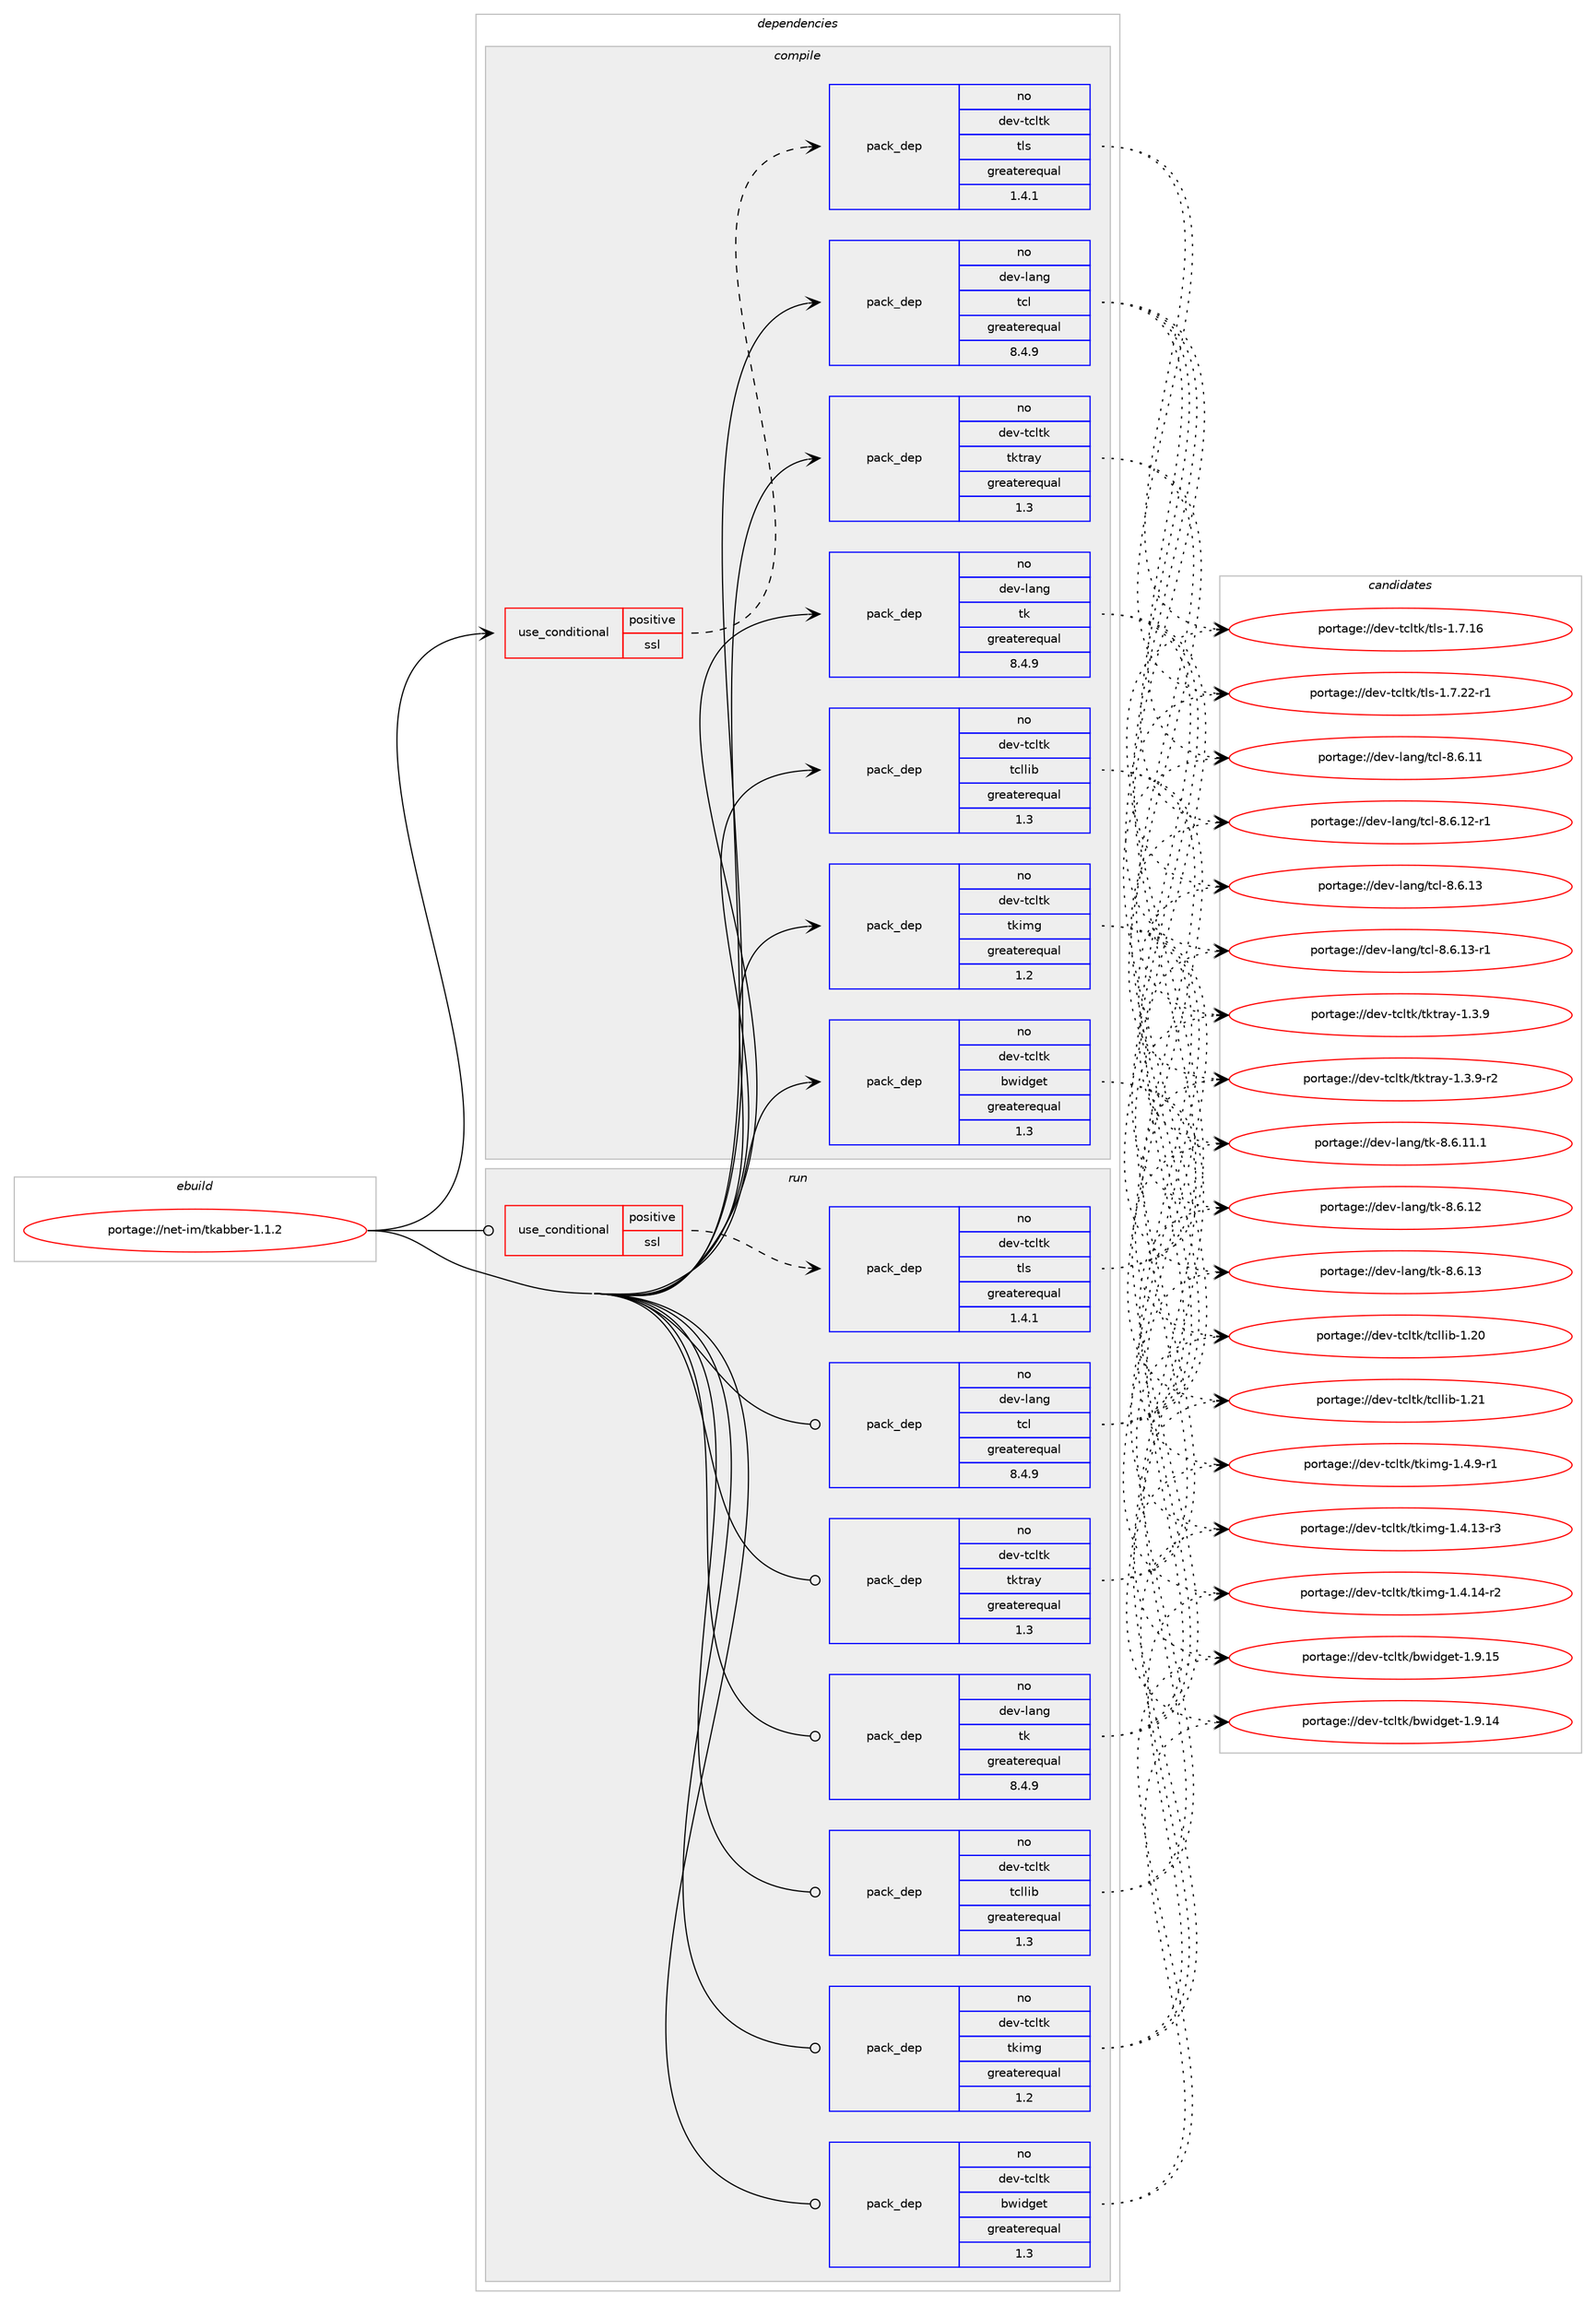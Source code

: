 digraph prolog {

# *************
# Graph options
# *************

newrank=true;
concentrate=true;
compound=true;
graph [rankdir=LR,fontname=Helvetica,fontsize=10,ranksep=1.5];#, ranksep=2.5, nodesep=0.2];
edge  [arrowhead=vee];
node  [fontname=Helvetica,fontsize=10];

# **********
# The ebuild
# **********

subgraph cluster_leftcol {
color=gray;
rank=same;
label=<<i>ebuild</i>>;
id [label="portage://net-im/tkabber-1.1.2", color=red, width=4, href="../net-im/tkabber-1.1.2.svg"];
}

# ****************
# The dependencies
# ****************

subgraph cluster_midcol {
color=gray;
label=<<i>dependencies</i>>;
subgraph cluster_compile {
fillcolor="#eeeeee";
style=filled;
label=<<i>compile</i>>;
subgraph cond24 {
dependency37 [label=<<TABLE BORDER="0" CELLBORDER="1" CELLSPACING="0" CELLPADDING="4"><TR><TD ROWSPAN="3" CELLPADDING="10">use_conditional</TD></TR><TR><TD>positive</TD></TR><TR><TD>ssl</TD></TR></TABLE>>, shape=none, color=red];
subgraph pack14 {
dependency38 [label=<<TABLE BORDER="0" CELLBORDER="1" CELLSPACING="0" CELLPADDING="4" WIDTH="220"><TR><TD ROWSPAN="6" CELLPADDING="30">pack_dep</TD></TR><TR><TD WIDTH="110">no</TD></TR><TR><TD>dev-tcltk</TD></TR><TR><TD>tls</TD></TR><TR><TD>greaterequal</TD></TR><TR><TD>1.4.1</TD></TR></TABLE>>, shape=none, color=blue];
}
dependency37:e -> dependency38:w [weight=20,style="dashed",arrowhead="vee"];
}
id:e -> dependency37:w [weight=20,style="solid",arrowhead="vee"];
subgraph pack15 {
dependency39 [label=<<TABLE BORDER="0" CELLBORDER="1" CELLSPACING="0" CELLPADDING="4" WIDTH="220"><TR><TD ROWSPAN="6" CELLPADDING="30">pack_dep</TD></TR><TR><TD WIDTH="110">no</TD></TR><TR><TD>dev-lang</TD></TR><TR><TD>tcl</TD></TR><TR><TD>greaterequal</TD></TR><TR><TD>8.4.9</TD></TR></TABLE>>, shape=none, color=blue];
}
id:e -> dependency39:w [weight=20,style="solid",arrowhead="vee"];
subgraph pack16 {
dependency40 [label=<<TABLE BORDER="0" CELLBORDER="1" CELLSPACING="0" CELLPADDING="4" WIDTH="220"><TR><TD ROWSPAN="6" CELLPADDING="30">pack_dep</TD></TR><TR><TD WIDTH="110">no</TD></TR><TR><TD>dev-lang</TD></TR><TR><TD>tk</TD></TR><TR><TD>greaterequal</TD></TR><TR><TD>8.4.9</TD></TR></TABLE>>, shape=none, color=blue];
}
id:e -> dependency40:w [weight=20,style="solid",arrowhead="vee"];
subgraph pack17 {
dependency41 [label=<<TABLE BORDER="0" CELLBORDER="1" CELLSPACING="0" CELLPADDING="4" WIDTH="220"><TR><TD ROWSPAN="6" CELLPADDING="30">pack_dep</TD></TR><TR><TD WIDTH="110">no</TD></TR><TR><TD>dev-tcltk</TD></TR><TR><TD>bwidget</TD></TR><TR><TD>greaterequal</TD></TR><TR><TD>1.3</TD></TR></TABLE>>, shape=none, color=blue];
}
id:e -> dependency41:w [weight=20,style="solid",arrowhead="vee"];
subgraph pack18 {
dependency42 [label=<<TABLE BORDER="0" CELLBORDER="1" CELLSPACING="0" CELLPADDING="4" WIDTH="220"><TR><TD ROWSPAN="6" CELLPADDING="30">pack_dep</TD></TR><TR><TD WIDTH="110">no</TD></TR><TR><TD>dev-tcltk</TD></TR><TR><TD>tcllib</TD></TR><TR><TD>greaterequal</TD></TR><TR><TD>1.3</TD></TR></TABLE>>, shape=none, color=blue];
}
id:e -> dependency42:w [weight=20,style="solid",arrowhead="vee"];
subgraph pack19 {
dependency43 [label=<<TABLE BORDER="0" CELLBORDER="1" CELLSPACING="0" CELLPADDING="4" WIDTH="220"><TR><TD ROWSPAN="6" CELLPADDING="30">pack_dep</TD></TR><TR><TD WIDTH="110">no</TD></TR><TR><TD>dev-tcltk</TD></TR><TR><TD>tkimg</TD></TR><TR><TD>greaterequal</TD></TR><TR><TD>1.2</TD></TR></TABLE>>, shape=none, color=blue];
}
id:e -> dependency43:w [weight=20,style="solid",arrowhead="vee"];
subgraph pack20 {
dependency44 [label=<<TABLE BORDER="0" CELLBORDER="1" CELLSPACING="0" CELLPADDING="4" WIDTH="220"><TR><TD ROWSPAN="6" CELLPADDING="30">pack_dep</TD></TR><TR><TD WIDTH="110">no</TD></TR><TR><TD>dev-tcltk</TD></TR><TR><TD>tktray</TD></TR><TR><TD>greaterequal</TD></TR><TR><TD>1.3</TD></TR></TABLE>>, shape=none, color=blue];
}
id:e -> dependency44:w [weight=20,style="solid",arrowhead="vee"];
}
subgraph cluster_compileandrun {
fillcolor="#eeeeee";
style=filled;
label=<<i>compile and run</i>>;
}
subgraph cluster_run {
fillcolor="#eeeeee";
style=filled;
label=<<i>run</i>>;
subgraph cond25 {
dependency45 [label=<<TABLE BORDER="0" CELLBORDER="1" CELLSPACING="0" CELLPADDING="4"><TR><TD ROWSPAN="3" CELLPADDING="10">use_conditional</TD></TR><TR><TD>positive</TD></TR><TR><TD>ssl</TD></TR></TABLE>>, shape=none, color=red];
subgraph pack21 {
dependency46 [label=<<TABLE BORDER="0" CELLBORDER="1" CELLSPACING="0" CELLPADDING="4" WIDTH="220"><TR><TD ROWSPAN="6" CELLPADDING="30">pack_dep</TD></TR><TR><TD WIDTH="110">no</TD></TR><TR><TD>dev-tcltk</TD></TR><TR><TD>tls</TD></TR><TR><TD>greaterequal</TD></TR><TR><TD>1.4.1</TD></TR></TABLE>>, shape=none, color=blue];
}
dependency45:e -> dependency46:w [weight=20,style="dashed",arrowhead="vee"];
}
id:e -> dependency45:w [weight=20,style="solid",arrowhead="odot"];
subgraph pack22 {
dependency47 [label=<<TABLE BORDER="0" CELLBORDER="1" CELLSPACING="0" CELLPADDING="4" WIDTH="220"><TR><TD ROWSPAN="6" CELLPADDING="30">pack_dep</TD></TR><TR><TD WIDTH="110">no</TD></TR><TR><TD>dev-lang</TD></TR><TR><TD>tcl</TD></TR><TR><TD>greaterequal</TD></TR><TR><TD>8.4.9</TD></TR></TABLE>>, shape=none, color=blue];
}
id:e -> dependency47:w [weight=20,style="solid",arrowhead="odot"];
subgraph pack23 {
dependency48 [label=<<TABLE BORDER="0" CELLBORDER="1" CELLSPACING="0" CELLPADDING="4" WIDTH="220"><TR><TD ROWSPAN="6" CELLPADDING="30">pack_dep</TD></TR><TR><TD WIDTH="110">no</TD></TR><TR><TD>dev-lang</TD></TR><TR><TD>tk</TD></TR><TR><TD>greaterequal</TD></TR><TR><TD>8.4.9</TD></TR></TABLE>>, shape=none, color=blue];
}
id:e -> dependency48:w [weight=20,style="solid",arrowhead="odot"];
subgraph pack24 {
dependency49 [label=<<TABLE BORDER="0" CELLBORDER="1" CELLSPACING="0" CELLPADDING="4" WIDTH="220"><TR><TD ROWSPAN="6" CELLPADDING="30">pack_dep</TD></TR><TR><TD WIDTH="110">no</TD></TR><TR><TD>dev-tcltk</TD></TR><TR><TD>bwidget</TD></TR><TR><TD>greaterequal</TD></TR><TR><TD>1.3</TD></TR></TABLE>>, shape=none, color=blue];
}
id:e -> dependency49:w [weight=20,style="solid",arrowhead="odot"];
subgraph pack25 {
dependency50 [label=<<TABLE BORDER="0" CELLBORDER="1" CELLSPACING="0" CELLPADDING="4" WIDTH="220"><TR><TD ROWSPAN="6" CELLPADDING="30">pack_dep</TD></TR><TR><TD WIDTH="110">no</TD></TR><TR><TD>dev-tcltk</TD></TR><TR><TD>tcllib</TD></TR><TR><TD>greaterequal</TD></TR><TR><TD>1.3</TD></TR></TABLE>>, shape=none, color=blue];
}
id:e -> dependency50:w [weight=20,style="solid",arrowhead="odot"];
subgraph pack26 {
dependency51 [label=<<TABLE BORDER="0" CELLBORDER="1" CELLSPACING="0" CELLPADDING="4" WIDTH="220"><TR><TD ROWSPAN="6" CELLPADDING="30">pack_dep</TD></TR><TR><TD WIDTH="110">no</TD></TR><TR><TD>dev-tcltk</TD></TR><TR><TD>tkimg</TD></TR><TR><TD>greaterequal</TD></TR><TR><TD>1.2</TD></TR></TABLE>>, shape=none, color=blue];
}
id:e -> dependency51:w [weight=20,style="solid",arrowhead="odot"];
subgraph pack27 {
dependency52 [label=<<TABLE BORDER="0" CELLBORDER="1" CELLSPACING="0" CELLPADDING="4" WIDTH="220"><TR><TD ROWSPAN="6" CELLPADDING="30">pack_dep</TD></TR><TR><TD WIDTH="110">no</TD></TR><TR><TD>dev-tcltk</TD></TR><TR><TD>tktray</TD></TR><TR><TD>greaterequal</TD></TR><TR><TD>1.3</TD></TR></TABLE>>, shape=none, color=blue];
}
id:e -> dependency52:w [weight=20,style="solid",arrowhead="odot"];
}
}

# **************
# The candidates
# **************

subgraph cluster_choices {
rank=same;
color=gray;
label=<<i>candidates</i>>;

subgraph choice14 {
color=black;
nodesep=1;
choice10010111845116991081161074711610811545494655464954 [label="portage://dev-tcltk/tls-1.7.16", color=red, width=4,href="../dev-tcltk/tls-1.7.16.svg"];
choice100101118451169910811610747116108115454946554650504511449 [label="portage://dev-tcltk/tls-1.7.22-r1", color=red, width=4,href="../dev-tcltk/tls-1.7.22-r1.svg"];
dependency38:e -> choice10010111845116991081161074711610811545494655464954:w [style=dotted,weight="100"];
dependency38:e -> choice100101118451169910811610747116108115454946554650504511449:w [style=dotted,weight="100"];
}
subgraph choice15 {
color=black;
nodesep=1;
choice1001011184510897110103471169910845564654464949 [label="portage://dev-lang/tcl-8.6.11", color=red, width=4,href="../dev-lang/tcl-8.6.11.svg"];
choice10010111845108971101034711699108455646544649504511449 [label="portage://dev-lang/tcl-8.6.12-r1", color=red, width=4,href="../dev-lang/tcl-8.6.12-r1.svg"];
choice1001011184510897110103471169910845564654464951 [label="portage://dev-lang/tcl-8.6.13", color=red, width=4,href="../dev-lang/tcl-8.6.13.svg"];
choice10010111845108971101034711699108455646544649514511449 [label="portage://dev-lang/tcl-8.6.13-r1", color=red, width=4,href="../dev-lang/tcl-8.6.13-r1.svg"];
dependency39:e -> choice1001011184510897110103471169910845564654464949:w [style=dotted,weight="100"];
dependency39:e -> choice10010111845108971101034711699108455646544649504511449:w [style=dotted,weight="100"];
dependency39:e -> choice1001011184510897110103471169910845564654464951:w [style=dotted,weight="100"];
dependency39:e -> choice10010111845108971101034711699108455646544649514511449:w [style=dotted,weight="100"];
}
subgraph choice16 {
color=black;
nodesep=1;
choice100101118451089711010347116107455646544649494649 [label="portage://dev-lang/tk-8.6.11.1", color=red, width=4,href="../dev-lang/tk-8.6.11.1.svg"];
choice10010111845108971101034711610745564654464950 [label="portage://dev-lang/tk-8.6.12", color=red, width=4,href="../dev-lang/tk-8.6.12.svg"];
choice10010111845108971101034711610745564654464951 [label="portage://dev-lang/tk-8.6.13", color=red, width=4,href="../dev-lang/tk-8.6.13.svg"];
dependency40:e -> choice100101118451089711010347116107455646544649494649:w [style=dotted,weight="100"];
dependency40:e -> choice10010111845108971101034711610745564654464950:w [style=dotted,weight="100"];
dependency40:e -> choice10010111845108971101034711610745564654464951:w [style=dotted,weight="100"];
}
subgraph choice17 {
color=black;
nodesep=1;
choice1001011184511699108116107479811910510010310111645494657464952 [label="portage://dev-tcltk/bwidget-1.9.14", color=red, width=4,href="../dev-tcltk/bwidget-1.9.14.svg"];
choice1001011184511699108116107479811910510010310111645494657464953 [label="portage://dev-tcltk/bwidget-1.9.15", color=red, width=4,href="../dev-tcltk/bwidget-1.9.15.svg"];
dependency41:e -> choice1001011184511699108116107479811910510010310111645494657464952:w [style=dotted,weight="100"];
dependency41:e -> choice1001011184511699108116107479811910510010310111645494657464953:w [style=dotted,weight="100"];
}
subgraph choice18 {
color=black;
nodesep=1;
choice10010111845116991081161074711699108108105984549465048 [label="portage://dev-tcltk/tcllib-1.20", color=red, width=4,href="../dev-tcltk/tcllib-1.20.svg"];
choice10010111845116991081161074711699108108105984549465049 [label="portage://dev-tcltk/tcllib-1.21", color=red, width=4,href="../dev-tcltk/tcllib-1.21.svg"];
dependency42:e -> choice10010111845116991081161074711699108108105984549465048:w [style=dotted,weight="100"];
dependency42:e -> choice10010111845116991081161074711699108108105984549465049:w [style=dotted,weight="100"];
}
subgraph choice19 {
color=black;
nodesep=1;
choice100101118451169910811610747116107105109103454946524649514511451 [label="portage://dev-tcltk/tkimg-1.4.13-r3", color=red, width=4,href="../dev-tcltk/tkimg-1.4.13-r3.svg"];
choice100101118451169910811610747116107105109103454946524649524511450 [label="portage://dev-tcltk/tkimg-1.4.14-r2", color=red, width=4,href="../dev-tcltk/tkimg-1.4.14-r2.svg"];
choice1001011184511699108116107471161071051091034549465246574511449 [label="portage://dev-tcltk/tkimg-1.4.9-r1", color=red, width=4,href="../dev-tcltk/tkimg-1.4.9-r1.svg"];
dependency43:e -> choice100101118451169910811610747116107105109103454946524649514511451:w [style=dotted,weight="100"];
dependency43:e -> choice100101118451169910811610747116107105109103454946524649524511450:w [style=dotted,weight="100"];
dependency43:e -> choice1001011184511699108116107471161071051091034549465246574511449:w [style=dotted,weight="100"];
}
subgraph choice20 {
color=black;
nodesep=1;
choice10010111845116991081161074711610711611497121454946514657 [label="portage://dev-tcltk/tktray-1.3.9", color=red, width=4,href="../dev-tcltk/tktray-1.3.9.svg"];
choice100101118451169910811610747116107116114971214549465146574511450 [label="portage://dev-tcltk/tktray-1.3.9-r2", color=red, width=4,href="../dev-tcltk/tktray-1.3.9-r2.svg"];
dependency44:e -> choice10010111845116991081161074711610711611497121454946514657:w [style=dotted,weight="100"];
dependency44:e -> choice100101118451169910811610747116107116114971214549465146574511450:w [style=dotted,weight="100"];
}
subgraph choice21 {
color=black;
nodesep=1;
choice10010111845116991081161074711610811545494655464954 [label="portage://dev-tcltk/tls-1.7.16", color=red, width=4,href="../dev-tcltk/tls-1.7.16.svg"];
choice100101118451169910811610747116108115454946554650504511449 [label="portage://dev-tcltk/tls-1.7.22-r1", color=red, width=4,href="../dev-tcltk/tls-1.7.22-r1.svg"];
dependency46:e -> choice10010111845116991081161074711610811545494655464954:w [style=dotted,weight="100"];
dependency46:e -> choice100101118451169910811610747116108115454946554650504511449:w [style=dotted,weight="100"];
}
subgraph choice22 {
color=black;
nodesep=1;
choice1001011184510897110103471169910845564654464949 [label="portage://dev-lang/tcl-8.6.11", color=red, width=4,href="../dev-lang/tcl-8.6.11.svg"];
choice10010111845108971101034711699108455646544649504511449 [label="portage://dev-lang/tcl-8.6.12-r1", color=red, width=4,href="../dev-lang/tcl-8.6.12-r1.svg"];
choice1001011184510897110103471169910845564654464951 [label="portage://dev-lang/tcl-8.6.13", color=red, width=4,href="../dev-lang/tcl-8.6.13.svg"];
choice10010111845108971101034711699108455646544649514511449 [label="portage://dev-lang/tcl-8.6.13-r1", color=red, width=4,href="../dev-lang/tcl-8.6.13-r1.svg"];
dependency47:e -> choice1001011184510897110103471169910845564654464949:w [style=dotted,weight="100"];
dependency47:e -> choice10010111845108971101034711699108455646544649504511449:w [style=dotted,weight="100"];
dependency47:e -> choice1001011184510897110103471169910845564654464951:w [style=dotted,weight="100"];
dependency47:e -> choice10010111845108971101034711699108455646544649514511449:w [style=dotted,weight="100"];
}
subgraph choice23 {
color=black;
nodesep=1;
choice100101118451089711010347116107455646544649494649 [label="portage://dev-lang/tk-8.6.11.1", color=red, width=4,href="../dev-lang/tk-8.6.11.1.svg"];
choice10010111845108971101034711610745564654464950 [label="portage://dev-lang/tk-8.6.12", color=red, width=4,href="../dev-lang/tk-8.6.12.svg"];
choice10010111845108971101034711610745564654464951 [label="portage://dev-lang/tk-8.6.13", color=red, width=4,href="../dev-lang/tk-8.6.13.svg"];
dependency48:e -> choice100101118451089711010347116107455646544649494649:w [style=dotted,weight="100"];
dependency48:e -> choice10010111845108971101034711610745564654464950:w [style=dotted,weight="100"];
dependency48:e -> choice10010111845108971101034711610745564654464951:w [style=dotted,weight="100"];
}
subgraph choice24 {
color=black;
nodesep=1;
choice1001011184511699108116107479811910510010310111645494657464952 [label="portage://dev-tcltk/bwidget-1.9.14", color=red, width=4,href="../dev-tcltk/bwidget-1.9.14.svg"];
choice1001011184511699108116107479811910510010310111645494657464953 [label="portage://dev-tcltk/bwidget-1.9.15", color=red, width=4,href="../dev-tcltk/bwidget-1.9.15.svg"];
dependency49:e -> choice1001011184511699108116107479811910510010310111645494657464952:w [style=dotted,weight="100"];
dependency49:e -> choice1001011184511699108116107479811910510010310111645494657464953:w [style=dotted,weight="100"];
}
subgraph choice25 {
color=black;
nodesep=1;
choice10010111845116991081161074711699108108105984549465048 [label="portage://dev-tcltk/tcllib-1.20", color=red, width=4,href="../dev-tcltk/tcllib-1.20.svg"];
choice10010111845116991081161074711699108108105984549465049 [label="portage://dev-tcltk/tcllib-1.21", color=red, width=4,href="../dev-tcltk/tcllib-1.21.svg"];
dependency50:e -> choice10010111845116991081161074711699108108105984549465048:w [style=dotted,weight="100"];
dependency50:e -> choice10010111845116991081161074711699108108105984549465049:w [style=dotted,weight="100"];
}
subgraph choice26 {
color=black;
nodesep=1;
choice100101118451169910811610747116107105109103454946524649514511451 [label="portage://dev-tcltk/tkimg-1.4.13-r3", color=red, width=4,href="../dev-tcltk/tkimg-1.4.13-r3.svg"];
choice100101118451169910811610747116107105109103454946524649524511450 [label="portage://dev-tcltk/tkimg-1.4.14-r2", color=red, width=4,href="../dev-tcltk/tkimg-1.4.14-r2.svg"];
choice1001011184511699108116107471161071051091034549465246574511449 [label="portage://dev-tcltk/tkimg-1.4.9-r1", color=red, width=4,href="../dev-tcltk/tkimg-1.4.9-r1.svg"];
dependency51:e -> choice100101118451169910811610747116107105109103454946524649514511451:w [style=dotted,weight="100"];
dependency51:e -> choice100101118451169910811610747116107105109103454946524649524511450:w [style=dotted,weight="100"];
dependency51:e -> choice1001011184511699108116107471161071051091034549465246574511449:w [style=dotted,weight="100"];
}
subgraph choice27 {
color=black;
nodesep=1;
choice10010111845116991081161074711610711611497121454946514657 [label="portage://dev-tcltk/tktray-1.3.9", color=red, width=4,href="../dev-tcltk/tktray-1.3.9.svg"];
choice100101118451169910811610747116107116114971214549465146574511450 [label="portage://dev-tcltk/tktray-1.3.9-r2", color=red, width=4,href="../dev-tcltk/tktray-1.3.9-r2.svg"];
dependency52:e -> choice10010111845116991081161074711610711611497121454946514657:w [style=dotted,weight="100"];
dependency52:e -> choice100101118451169910811610747116107116114971214549465146574511450:w [style=dotted,weight="100"];
}
}

}
